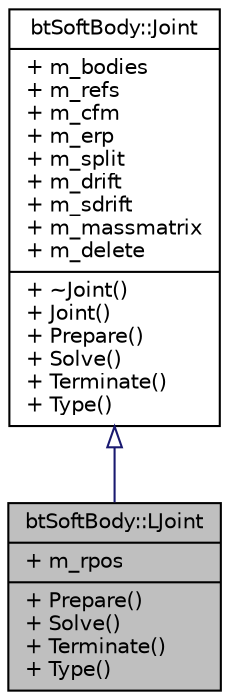 digraph G
{
  edge [fontname="Helvetica",fontsize="10",labelfontname="Helvetica",labelfontsize="10"];
  node [fontname="Helvetica",fontsize="10",shape=record];
  Node1 [label="{btSoftBody::LJoint\n|+ m_rpos\l|+ Prepare()\l+ Solve()\l+ Terminate()\l+ Type()\l}",height=0.2,width=0.4,color="black", fillcolor="grey75", style="filled" fontcolor="black"];
  Node2 -> Node1 [dir=back,color="midnightblue",fontsize="10",style="solid",arrowtail="empty",fontname="Helvetica"];
  Node2 [label="{btSoftBody::Joint\n|+ m_bodies\l+ m_refs\l+ m_cfm\l+ m_erp\l+ m_split\l+ m_drift\l+ m_sdrift\l+ m_massmatrix\l+ m_delete\l|+ ~Joint()\l+ Joint()\l+ Prepare()\l+ Solve()\l+ Terminate()\l+ Type()\l}",height=0.2,width=0.4,color="black", fillcolor="white", style="filled",URL="$d4/df6/structbtSoftBody_1_1Joint.html"];
}
